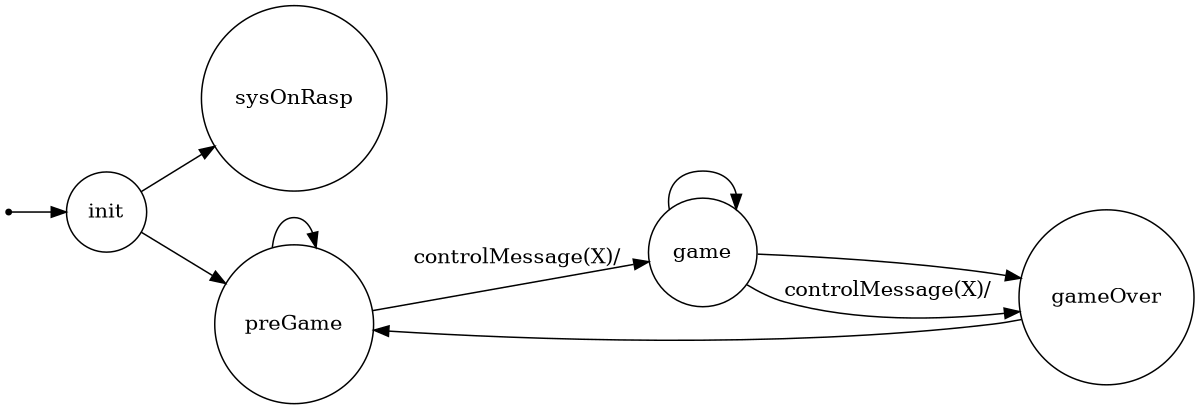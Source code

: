 /*
*
* A GraphViz DOT FSM description 
* Please use a GraphViz visualizer (like http://www.webgraphviz.com)
* 
* Generated by AM,NC,RM
*  
*/
 
digraph finite_state_machine {
  	rankdir=LR;
  	size="8,5"
  	node [shape = point]; iniziale;
  	node [shape = doublecircle]; 
  	node [shape = circle];
  	iniziale -> init [label = ""];
  	
  	
  	init -> sysOnRasp [ label = ""];
  	init -> preGame [ label = ""];
  	
  	preGame -> preGame [ label = ""];
  	preGame -> game [ label = "controlMessage(X)/"];
  	
  	game -> gameOver [ label = ""];
  	game -> game [ label = ""];
  	game -> gameOver [ label = "controlMessage(X)/"];
  	
  	gameOver -> preGame [ label = ""];
}